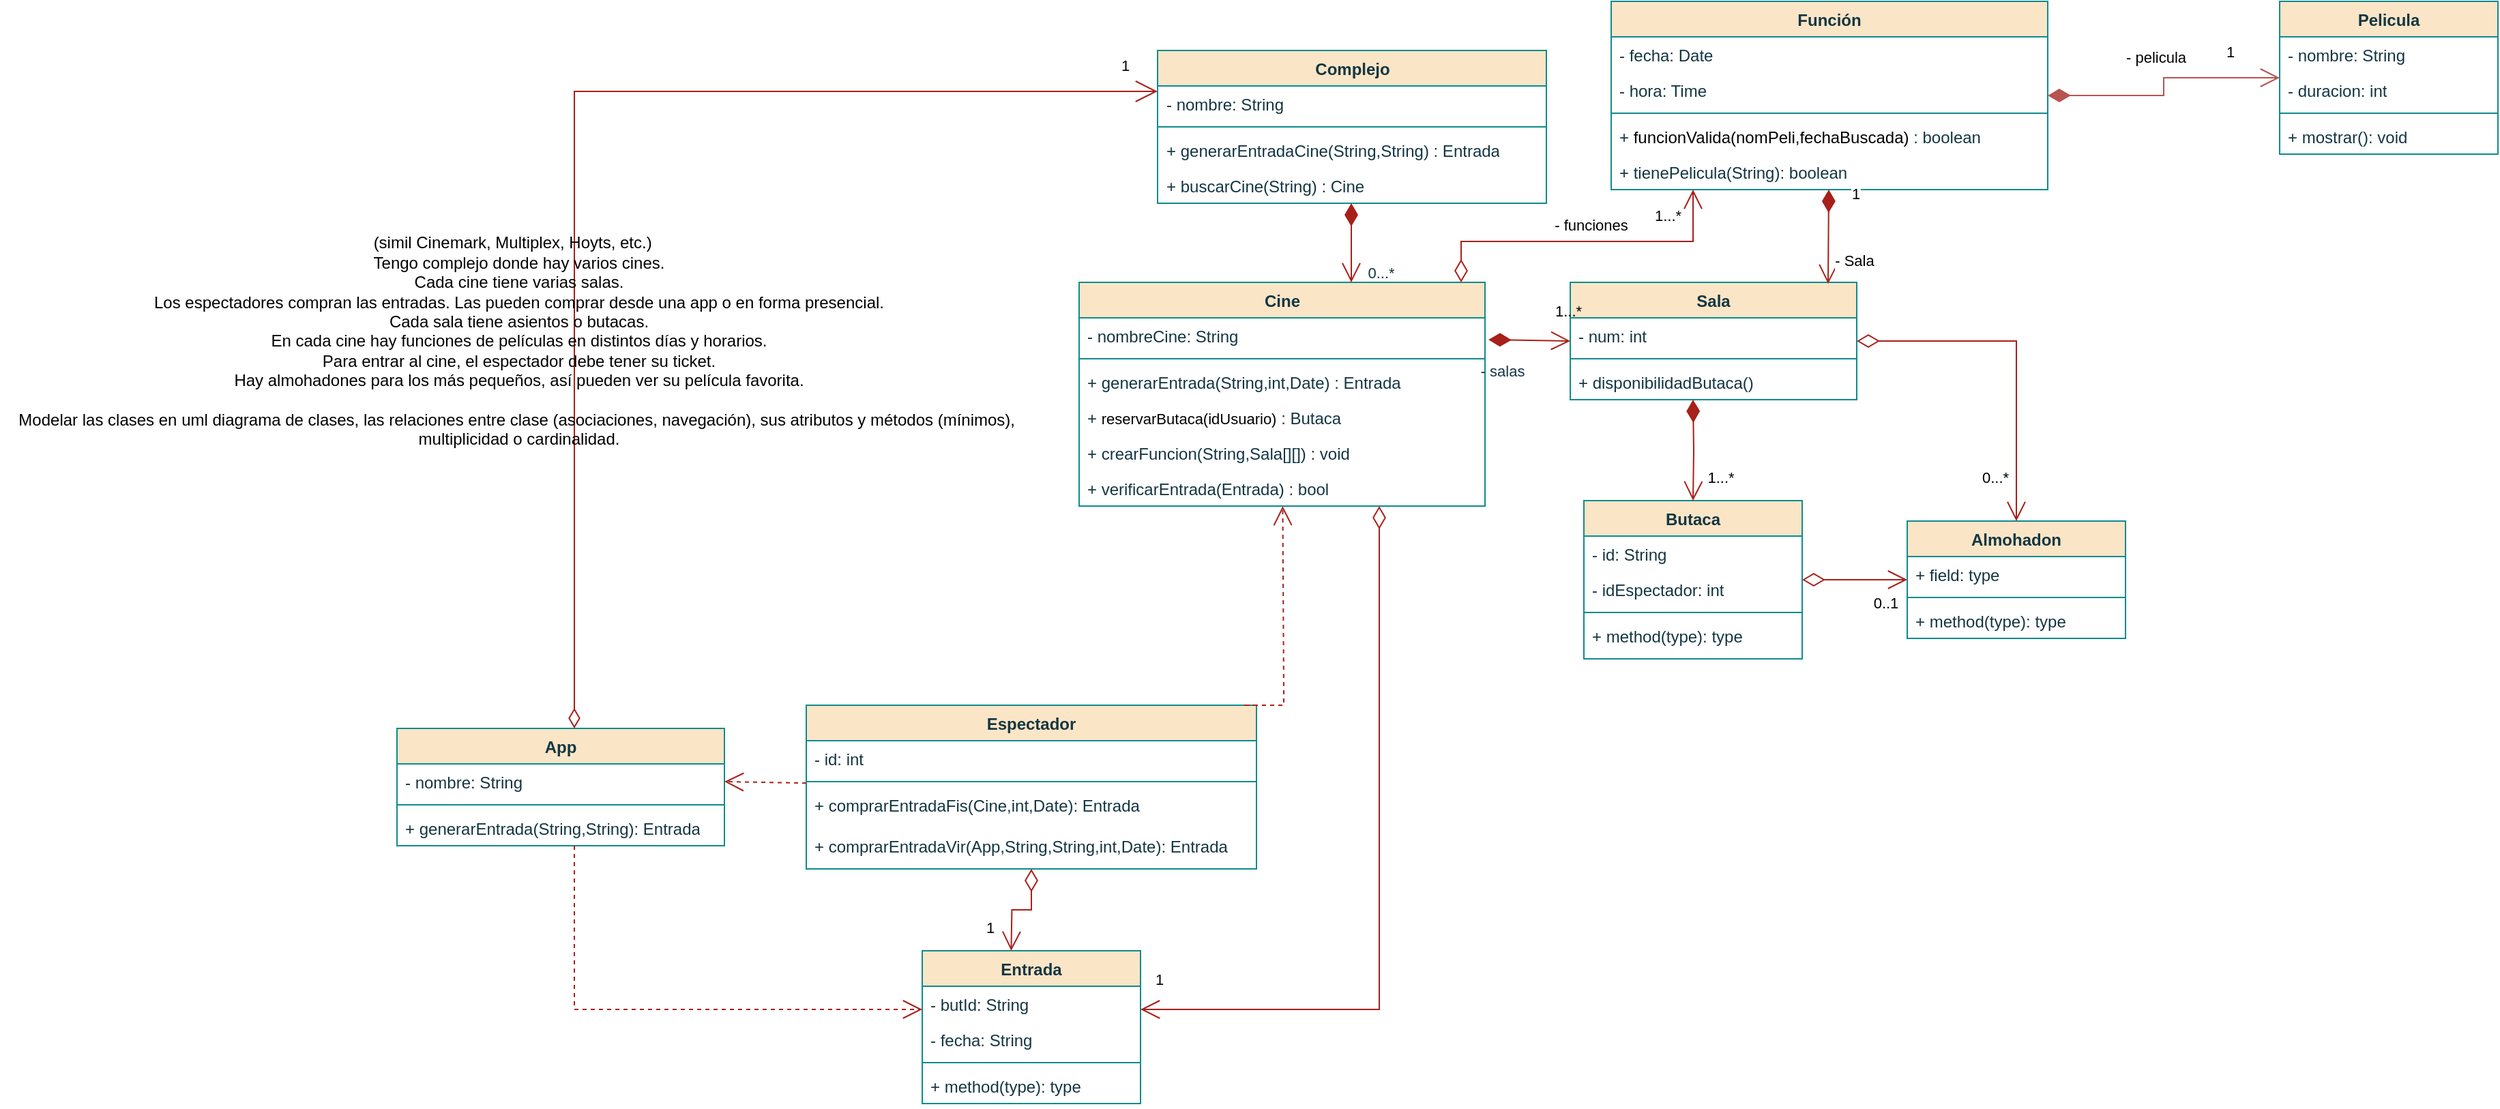 <mxfile version="24.2.3" type="google" pages="2">
  <diagram id="C5RBs43oDa-KdzZeNtuy" name="Page-1">
    <mxGraphModel grid="1" page="1" gridSize="10" guides="1" tooltips="1" connect="1" arrows="1" fold="1" pageScale="1" pageWidth="827" pageHeight="1169" math="0" shadow="0">
      <root>
        <mxCell id="WIyWlLk6GJQsqaUBKTNV-0" />
        <mxCell id="WIyWlLk6GJQsqaUBKTNV-1" parent="WIyWlLk6GJQsqaUBKTNV-0" />
        <mxCell id="997WrO4grzcI-CCzGd0I-0" value="Cine&lt;div&gt;&lt;br&gt;&lt;/div&gt;" style="swimlane;fontStyle=1;align=center;verticalAlign=top;childLayout=stackLayout;horizontal=1;startSize=26;horizontalStack=0;resizeParent=1;resizeParentMax=0;resizeLast=0;collapsible=1;marginBottom=0;whiteSpace=wrap;html=1;labelBackgroundColor=none;fillColor=#FAE5C7;strokeColor=#0F8B8D;fontColor=#143642;" vertex="1" parent="WIyWlLk6GJQsqaUBKTNV-1">
          <mxGeometry x="220" y="260" width="297.5" height="164" as="geometry" />
        </mxCell>
        <mxCell id="997WrO4grzcI-CCzGd0I-1" value="- nombreCine: String" style="text;strokeColor=none;fillColor=none;align=left;verticalAlign=top;spacingLeft=4;spacingRight=4;overflow=hidden;rotatable=0;points=[[0,0.5],[1,0.5]];portConstraint=eastwest;whiteSpace=wrap;html=1;labelBackgroundColor=none;fontColor=#143642;" vertex="1" parent="997WrO4grzcI-CCzGd0I-0">
          <mxGeometry y="26" width="297.5" height="26" as="geometry" />
        </mxCell>
        <mxCell id="997WrO4grzcI-CCzGd0I-2" value="" style="line;strokeWidth=1;fillColor=none;align=left;verticalAlign=middle;spacingTop=-1;spacingLeft=3;spacingRight=3;rotatable=0;labelPosition=right;points=[];portConstraint=eastwest;strokeColor=#0F8B8D;labelBackgroundColor=none;fontColor=#143642;" vertex="1" parent="997WrO4grzcI-CCzGd0I-0">
          <mxGeometry y="52" width="297.5" height="8" as="geometry" />
        </mxCell>
        <mxCell id="997WrO4grzcI-CCzGd0I-3" value="+ generarEntrada(String,int,Date) : Entrada" style="text;strokeColor=none;fillColor=none;align=left;verticalAlign=top;spacingLeft=4;spacingRight=4;overflow=hidden;rotatable=0;points=[[0,0.5],[1,0.5]];portConstraint=eastwest;whiteSpace=wrap;html=1;labelBackgroundColor=none;fontColor=#143642;" vertex="1" parent="997WrO4grzcI-CCzGd0I-0">
          <mxGeometry y="60" width="297.5" height="26" as="geometry" />
        </mxCell>
        <mxCell id="yqCngZz1ZRdMTzkboB4g-57" value="+&amp;nbsp;&lt;span style=&quot;color: rgb(0, 0, 0); font-size: 11px; text-align: center; text-wrap: nowrap; background-color: rgb(255, 255, 255);&quot;&gt;reservarButaca(idUsuario)&lt;/span&gt;&amp;nbsp;: Butaca" style="text;strokeColor=none;fillColor=none;align=left;verticalAlign=top;spacingLeft=4;spacingRight=4;overflow=hidden;rotatable=0;points=[[0,0.5],[1,0.5]];portConstraint=eastwest;whiteSpace=wrap;html=1;labelBackgroundColor=none;fontColor=#143642;" vertex="1" parent="997WrO4grzcI-CCzGd0I-0">
          <mxGeometry y="86" width="297.5" height="26" as="geometry" />
        </mxCell>
        <mxCell id="4W6rKK_VipjzRLHhjE4o-21" value="+ crearFuncion(String,Sala[][]) : void" style="text;strokeColor=none;fillColor=none;align=left;verticalAlign=top;spacingLeft=4;spacingRight=4;overflow=hidden;rotatable=0;points=[[0,0.5],[1,0.5]];portConstraint=eastwest;whiteSpace=wrap;html=1;labelBackgroundColor=none;fontColor=#143642;" vertex="1" parent="997WrO4grzcI-CCzGd0I-0">
          <mxGeometry y="112" width="297.5" height="26" as="geometry" />
        </mxCell>
        <mxCell id="yqCngZz1ZRdMTzkboB4g-13" value="+ verificarEntrada(Entrada) : bool" style="text;strokeColor=none;fillColor=none;align=left;verticalAlign=top;spacingLeft=4;spacingRight=4;overflow=hidden;rotatable=0;points=[[0,0.5],[1,0.5]];portConstraint=eastwest;whiteSpace=wrap;html=1;labelBackgroundColor=none;fontColor=#143642;" vertex="1" parent="997WrO4grzcI-CCzGd0I-0">
          <mxGeometry y="138" width="297.5" height="26" as="geometry" />
        </mxCell>
        <mxCell id="997WrO4grzcI-CCzGd0I-4" value="&lt;div&gt;Sala&lt;/div&gt;&lt;div&gt;&lt;br&gt;&lt;/div&gt;" style="swimlane;fontStyle=1;align=center;verticalAlign=top;childLayout=stackLayout;horizontal=1;startSize=26;horizontalStack=0;resizeParent=1;resizeParentMax=0;resizeLast=0;collapsible=1;marginBottom=0;whiteSpace=wrap;html=1;labelBackgroundColor=none;fillColor=#FAE5C7;strokeColor=#0F8B8D;fontColor=#143642;" vertex="1" parent="WIyWlLk6GJQsqaUBKTNV-1">
          <mxGeometry x="580" y="260" width="210" height="86" as="geometry" />
        </mxCell>
        <mxCell id="997WrO4grzcI-CCzGd0I-5" value="- num: int" style="text;strokeColor=none;fillColor=none;align=left;verticalAlign=top;spacingLeft=4;spacingRight=4;overflow=hidden;rotatable=0;points=[[0,0.5],[1,0.5]];portConstraint=eastwest;whiteSpace=wrap;html=1;labelBackgroundColor=none;fontColor=#143642;" vertex="1" parent="997WrO4grzcI-CCzGd0I-4">
          <mxGeometry y="26" width="210" height="26" as="geometry" />
        </mxCell>
        <mxCell id="997WrO4grzcI-CCzGd0I-6" value="" style="line;strokeWidth=1;fillColor=none;align=left;verticalAlign=middle;spacingTop=-1;spacingLeft=3;spacingRight=3;rotatable=0;labelPosition=right;points=[];portConstraint=eastwest;strokeColor=#0F8B8D;labelBackgroundColor=none;fontColor=#143642;" vertex="1" parent="997WrO4grzcI-CCzGd0I-4">
          <mxGeometry y="52" width="210" height="8" as="geometry" />
        </mxCell>
        <mxCell id="997WrO4grzcI-CCzGd0I-7" value="+ disponibilidadButaca()" style="text;strokeColor=none;fillColor=none;align=left;verticalAlign=top;spacingLeft=4;spacingRight=4;overflow=hidden;rotatable=0;points=[[0,0.5],[1,0.5]];portConstraint=eastwest;whiteSpace=wrap;html=1;labelBackgroundColor=none;fontColor=#143642;" vertex="1" parent="997WrO4grzcI-CCzGd0I-4">
          <mxGeometry y="60" width="210" height="26" as="geometry" />
        </mxCell>
        <mxCell id="997WrO4grzcI-CCzGd0I-8" value="&lt;div&gt;Función&lt;/div&gt;" style="swimlane;fontStyle=1;align=center;verticalAlign=top;childLayout=stackLayout;horizontal=1;startSize=26;horizontalStack=0;resizeParent=1;resizeParentMax=0;resizeLast=0;collapsible=1;marginBottom=0;whiteSpace=wrap;html=1;labelBackgroundColor=none;fillColor=#FAE5C7;strokeColor=#0F8B8D;fontColor=#143642;" vertex="1" parent="WIyWlLk6GJQsqaUBKTNV-1">
          <mxGeometry x="610" y="54" width="320" height="138" as="geometry" />
        </mxCell>
        <mxCell id="czUeKyajTrar-mp5qw6X-24" value="- fecha: Date" style="text;strokeColor=none;fillColor=none;align=left;verticalAlign=top;spacingLeft=4;spacingRight=4;overflow=hidden;rotatable=0;points=[[0,0.5],[1,0.5]];portConstraint=eastwest;whiteSpace=wrap;html=1;labelBackgroundColor=none;fontColor=#143642;" vertex="1" parent="997WrO4grzcI-CCzGd0I-8">
          <mxGeometry y="26" width="320" height="26" as="geometry" />
        </mxCell>
        <mxCell id="k0TKElHzimhfg8VDuHPB-0" value="- hora: Time" style="text;strokeColor=none;fillColor=none;align=left;verticalAlign=top;spacingLeft=4;spacingRight=4;overflow=hidden;rotatable=0;points=[[0,0.5],[1,0.5]];portConstraint=eastwest;whiteSpace=wrap;html=1;labelBackgroundColor=none;fontColor=#143642;" vertex="1" parent="997WrO4grzcI-CCzGd0I-8">
          <mxGeometry y="52" width="320" height="26" as="geometry" />
        </mxCell>
        <mxCell id="czUeKyajTrar-mp5qw6X-2" value="" style="line;strokeWidth=1;fillColor=none;align=left;verticalAlign=middle;spacingTop=-1;spacingLeft=3;spacingRight=3;rotatable=0;labelPosition=right;points=[];portConstraint=eastwest;strokeColor=#0F8B8D;labelBackgroundColor=none;fontColor=#143642;" vertex="1" parent="997WrO4grzcI-CCzGd0I-8">
          <mxGeometry y="78" width="320" height="8" as="geometry" />
        </mxCell>
        <mxCell id="yqCngZz1ZRdMTzkboB4g-56" value="+&amp;nbsp;&lt;span style=&quot;color: rgb(0, 0, 0); text-align: center; text-wrap: nowrap;&quot;&gt;funcionValida(nomPeli,fechaBuscada)&lt;/span&gt;&amp;nbsp;: boolean" style="text;strokeColor=none;fillColor=none;align=left;verticalAlign=top;spacingLeft=4;spacingRight=4;overflow=hidden;rotatable=0;points=[[0,0.5],[1,0.5]];portConstraint=eastwest;whiteSpace=wrap;html=1;labelBackgroundColor=none;fontColor=#143642;" vertex="1" parent="997WrO4grzcI-CCzGd0I-8">
          <mxGeometry y="86" width="320" height="26" as="geometry" />
        </mxCell>
        <mxCell id="czUeKyajTrar-mp5qw6X-1" value="+ tienePelicula(String): boolean" style="text;strokeColor=none;fillColor=none;align=left;verticalAlign=top;spacingLeft=4;spacingRight=4;overflow=hidden;rotatable=0;points=[[0,0.5],[1,0.5]];portConstraint=eastwest;whiteSpace=wrap;html=1;labelBackgroundColor=none;fontColor=#143642;" vertex="1" parent="997WrO4grzcI-CCzGd0I-8">
          <mxGeometry y="112" width="320" height="26" as="geometry" />
        </mxCell>
        <mxCell id="997WrO4grzcI-CCzGd0I-12" value="Espectador" style="swimlane;fontStyle=1;align=center;verticalAlign=top;childLayout=stackLayout;horizontal=1;startSize=26;horizontalStack=0;resizeParent=1;resizeParentMax=0;resizeLast=0;collapsible=1;marginBottom=0;whiteSpace=wrap;html=1;labelBackgroundColor=none;fillColor=#FAE5C7;strokeColor=#0F8B8D;fontColor=#143642;" vertex="1" parent="WIyWlLk6GJQsqaUBKTNV-1">
          <mxGeometry x="20" y="570" width="330" height="120" as="geometry" />
        </mxCell>
        <mxCell id="997WrO4grzcI-CCzGd0I-13" value="- id: int" style="text;strokeColor=none;fillColor=none;align=left;verticalAlign=top;spacingLeft=4;spacingRight=4;overflow=hidden;rotatable=0;points=[[0,0.5],[1,0.5]];portConstraint=eastwest;whiteSpace=wrap;html=1;labelBackgroundColor=none;fontColor=#143642;" vertex="1" parent="997WrO4grzcI-CCzGd0I-12">
          <mxGeometry y="26" width="330" height="26" as="geometry" />
        </mxCell>
        <mxCell id="997WrO4grzcI-CCzGd0I-14" value="" style="line;strokeWidth=1;fillColor=none;align=left;verticalAlign=middle;spacingTop=-1;spacingLeft=3;spacingRight=3;rotatable=0;labelPosition=right;points=[];portConstraint=eastwest;strokeColor=#0F8B8D;labelBackgroundColor=none;fontColor=#143642;" vertex="1" parent="997WrO4grzcI-CCzGd0I-12">
          <mxGeometry y="52" width="330" height="8" as="geometry" />
        </mxCell>
        <mxCell id="997WrO4grzcI-CCzGd0I-15" value="+ comprarEntradaFis(Cine,int,Date): Entrada&amp;nbsp;" style="text;strokeColor=none;fillColor=none;align=left;verticalAlign=top;spacingLeft=4;spacingRight=4;overflow=hidden;rotatable=0;points=[[0,0.5],[1,0.5]];portConstraint=eastwest;whiteSpace=wrap;html=1;labelBackgroundColor=none;fontColor=#143642;" vertex="1" parent="997WrO4grzcI-CCzGd0I-12">
          <mxGeometry y="60" width="330" height="30" as="geometry" />
        </mxCell>
        <mxCell id="4W6rKK_VipjzRLHhjE4o-5" value="+ comprarEntradaVir(App,String,String,int,Date): Entrada&amp;nbsp;" style="text;strokeColor=none;fillColor=none;align=left;verticalAlign=top;spacingLeft=4;spacingRight=4;overflow=hidden;rotatable=0;points=[[0,0.5],[1,0.5]];portConstraint=eastwest;whiteSpace=wrap;html=1;labelBackgroundColor=none;fontColor=#143642;" vertex="1" parent="997WrO4grzcI-CCzGd0I-12">
          <mxGeometry y="90" width="330" height="30" as="geometry" />
        </mxCell>
        <mxCell id="997WrO4grzcI-CCzGd0I-20" value="&lt;div&gt;Butaca&lt;/div&gt;" style="swimlane;fontStyle=1;align=center;verticalAlign=top;childLayout=stackLayout;horizontal=1;startSize=26;horizontalStack=0;resizeParent=1;resizeParentMax=0;resizeLast=0;collapsible=1;marginBottom=0;whiteSpace=wrap;html=1;labelBackgroundColor=none;fillColor=#FAE5C7;strokeColor=#0F8B8D;fontColor=#143642;" vertex="1" parent="WIyWlLk6GJQsqaUBKTNV-1">
          <mxGeometry x="590" y="420" width="160" height="116" as="geometry" />
        </mxCell>
        <mxCell id="yqCngZz1ZRdMTzkboB4g-11" value="- id: String" style="text;strokeColor=none;fillColor=none;align=left;verticalAlign=top;spacingLeft=4;spacingRight=4;overflow=hidden;rotatable=0;points=[[0,0.5],[1,0.5]];portConstraint=eastwest;whiteSpace=wrap;html=1;labelBackgroundColor=none;fontColor=#143642;" vertex="1" parent="997WrO4grzcI-CCzGd0I-20">
          <mxGeometry y="26" width="160" height="26" as="geometry" />
        </mxCell>
        <mxCell id="yqCngZz1ZRdMTzkboB4g-12" value="- idEspectador: int" style="text;strokeColor=none;fillColor=none;align=left;verticalAlign=top;spacingLeft=4;spacingRight=4;overflow=hidden;rotatable=0;points=[[0,0.5],[1,0.5]];portConstraint=eastwest;whiteSpace=wrap;html=1;labelBackgroundColor=none;fontColor=#143642;" vertex="1" parent="997WrO4grzcI-CCzGd0I-20">
          <mxGeometry y="52" width="160" height="26" as="geometry" />
        </mxCell>
        <mxCell id="997WrO4grzcI-CCzGd0I-22" value="" style="line;strokeWidth=1;fillColor=none;align=left;verticalAlign=middle;spacingTop=-1;spacingLeft=3;spacingRight=3;rotatable=0;labelPosition=right;points=[];portConstraint=eastwest;strokeColor=#0F8B8D;labelBackgroundColor=none;fontColor=#143642;" vertex="1" parent="997WrO4grzcI-CCzGd0I-20">
          <mxGeometry y="78" width="160" height="8" as="geometry" />
        </mxCell>
        <mxCell id="997WrO4grzcI-CCzGd0I-23" value="+ method(type): type" style="text;strokeColor=none;fillColor=none;align=left;verticalAlign=top;spacingLeft=4;spacingRight=4;overflow=hidden;rotatable=0;points=[[0,0.5],[1,0.5]];portConstraint=eastwest;whiteSpace=wrap;html=1;labelBackgroundColor=none;fontColor=#143642;" vertex="1" parent="997WrO4grzcI-CCzGd0I-20">
          <mxGeometry y="86" width="160" height="30" as="geometry" />
        </mxCell>
        <mxCell id="997WrO4grzcI-CCzGd0I-24" value="1...*" style="endArrow=open;html=1;endSize=12;startArrow=diamondThin;startSize=14;startFill=1;edgeStyle=orthogonalEdgeStyle;align=left;verticalAlign=bottom;rounded=0;labelBackgroundColor=none;strokeColor=#A8201A;fontColor=default;" edge="1" parent="WIyWlLk6GJQsqaUBKTNV-1" target="997WrO4grzcI-CCzGd0I-4">
          <mxGeometry x="0.572" y="13" relative="1" as="geometry">
            <mxPoint x="520" y="302" as="sourcePoint" />
            <mxPoint x="590" y="303" as="targetPoint" />
            <mxPoint as="offset" />
          </mxGeometry>
        </mxCell>
        <mxCell id="4W6rKK_VipjzRLHhjE4o-20" value="- salas" style="edgeLabel;html=1;align=center;verticalAlign=middle;resizable=0;points=[];labelBackgroundColor=none;fontColor=#143642;" connectable="0" vertex="1" parent="997WrO4grzcI-CCzGd0I-24">
          <mxGeometry x="0.171" y="-1" relative="1" as="geometry">
            <mxPoint x="-25" y="21" as="offset" />
          </mxGeometry>
        </mxCell>
        <mxCell id="997WrO4grzcI-CCzGd0I-25" value="" style="endArrow=open;html=1;endSize=12;startArrow=diamondThin;startSize=14;startFill=1;edgeStyle=orthogonalEdgeStyle;align=left;verticalAlign=bottom;rounded=0;labelBackgroundColor=none;strokeColor=#A8201A;fontColor=default;" edge="1" parent="WIyWlLk6GJQsqaUBKTNV-1" target="997WrO4grzcI-CCzGd0I-20">
          <mxGeometry x="-0.429" y="-40" relative="1" as="geometry">
            <mxPoint x="670" y="346" as="sourcePoint" />
            <mxPoint x="670" y="430" as="targetPoint" />
            <mxPoint as="offset" />
          </mxGeometry>
        </mxCell>
        <mxCell id="czUeKyajTrar-mp5qw6X-14" value="1...*" style="edgeLabel;html=1;align=center;verticalAlign=middle;resizable=0;points=[];" connectable="0" vertex="1" parent="997WrO4grzcI-CCzGd0I-25">
          <mxGeometry x="0.377" y="2" relative="1" as="geometry">
            <mxPoint x="18" y="6" as="offset" />
          </mxGeometry>
        </mxCell>
        <mxCell id="997WrO4grzcI-CCzGd0I-27" value="&lt;div&gt;Complejo&lt;/div&gt;" style="swimlane;fontStyle=1;align=center;verticalAlign=top;childLayout=stackLayout;horizontal=1;startSize=26;horizontalStack=0;resizeParent=1;resizeParentMax=0;resizeLast=0;collapsible=1;marginBottom=0;whiteSpace=wrap;html=1;labelBackgroundColor=none;fillColor=#FAE5C7;strokeColor=#0F8B8D;fontColor=#143642;" vertex="1" parent="WIyWlLk6GJQsqaUBKTNV-1">
          <mxGeometry x="277.5" y="90" width="285" height="112" as="geometry" />
        </mxCell>
        <mxCell id="997WrO4grzcI-CCzGd0I-28" value="- nombre: String" style="text;strokeColor=none;fillColor=none;align=left;verticalAlign=top;spacingLeft=4;spacingRight=4;overflow=hidden;rotatable=0;points=[[0,0.5],[1,0.5]];portConstraint=eastwest;whiteSpace=wrap;html=1;labelBackgroundColor=none;fontColor=#143642;" vertex="1" parent="997WrO4grzcI-CCzGd0I-27">
          <mxGeometry y="26" width="285" height="26" as="geometry" />
        </mxCell>
        <mxCell id="997WrO4grzcI-CCzGd0I-29" value="" style="line;strokeWidth=1;fillColor=none;align=left;verticalAlign=middle;spacingTop=-1;spacingLeft=3;spacingRight=3;rotatable=0;labelPosition=right;points=[];portConstraint=eastwest;strokeColor=#0F8B8D;labelBackgroundColor=none;fontColor=#143642;" vertex="1" parent="997WrO4grzcI-CCzGd0I-27">
          <mxGeometry y="52" width="285" height="8" as="geometry" />
        </mxCell>
        <mxCell id="4W6rKK_VipjzRLHhjE4o-8" value="+ generarEntradaCine(String,String) : Entrada" style="text;strokeColor=none;fillColor=none;align=left;verticalAlign=top;spacingLeft=4;spacingRight=4;overflow=hidden;rotatable=0;points=[[0,0.5],[1,0.5]];portConstraint=eastwest;whiteSpace=wrap;html=1;labelBackgroundColor=none;fontColor=#143642;" vertex="1" parent="997WrO4grzcI-CCzGd0I-27">
          <mxGeometry y="60" width="285" height="26" as="geometry" />
        </mxCell>
        <mxCell id="4W6rKK_VipjzRLHhjE4o-9" value="+ buscarCine(String) : Cine" style="text;strokeColor=none;fillColor=none;align=left;verticalAlign=top;spacingLeft=4;spacingRight=4;overflow=hidden;rotatable=0;points=[[0,0.5],[1,0.5]];portConstraint=eastwest;whiteSpace=wrap;html=1;labelBackgroundColor=none;fontColor=#143642;" vertex="1" parent="997WrO4grzcI-CCzGd0I-27">
          <mxGeometry y="86" width="285" height="26" as="geometry" />
        </mxCell>
        <mxCell id="997WrO4grzcI-CCzGd0I-34" value="1...*" style="endArrow=open;html=1;endSize=12;startArrow=diamondThin;startSize=14;startFill=0;edgeStyle=orthogonalEdgeStyle;align=left;verticalAlign=bottom;rounded=0;labelBackgroundColor=none;strokeColor=#A8201A;fontColor=default;" edge="1" parent="WIyWlLk6GJQsqaUBKTNV-1" target="997WrO4grzcI-CCzGd0I-8">
          <mxGeometry x="0.765" y="30" relative="1" as="geometry">
            <mxPoint x="500" y="260" as="sourcePoint" />
            <mxPoint x="80" y="3" as="targetPoint" />
            <mxPoint as="offset" />
            <Array as="points">
              <mxPoint x="500" y="230" />
              <mxPoint x="670" y="230" />
            </Array>
          </mxGeometry>
        </mxCell>
        <mxCell id="yqCngZz1ZRdMTzkboB4g-7" value="- funciones" style="edgeLabel;html=1;align=center;verticalAlign=middle;resizable=0;points=[];" connectable="0" vertex="1" parent="997WrO4grzcI-CCzGd0I-34">
          <mxGeometry x="0.151" y="2" relative="1" as="geometry">
            <mxPoint x="-12" y="-10" as="offset" />
          </mxGeometry>
        </mxCell>
        <mxCell id="997WrO4grzcI-CCzGd0I-35" value="&lt;div&gt;App&lt;/div&gt;" style="swimlane;fontStyle=1;align=center;verticalAlign=top;childLayout=stackLayout;horizontal=1;startSize=26;horizontalStack=0;resizeParent=1;resizeParentMax=0;resizeLast=0;collapsible=1;marginBottom=0;whiteSpace=wrap;html=1;labelBackgroundColor=none;fillColor=#FAE5C7;strokeColor=#0F8B8D;fontColor=#143642;" vertex="1" parent="WIyWlLk6GJQsqaUBKTNV-1">
          <mxGeometry x="-280" y="587" width="240" height="86" as="geometry" />
        </mxCell>
        <mxCell id="997WrO4grzcI-CCzGd0I-36" value="- nombre: String" style="text;strokeColor=none;fillColor=none;align=left;verticalAlign=top;spacingLeft=4;spacingRight=4;overflow=hidden;rotatable=0;points=[[0,0.5],[1,0.5]];portConstraint=eastwest;whiteSpace=wrap;html=1;labelBackgroundColor=none;fontColor=#143642;" vertex="1" parent="997WrO4grzcI-CCzGd0I-35">
          <mxGeometry y="26" width="240" height="26" as="geometry" />
        </mxCell>
        <mxCell id="997WrO4grzcI-CCzGd0I-37" value="" style="line;strokeWidth=1;fillColor=none;align=left;verticalAlign=middle;spacingTop=-1;spacingLeft=3;spacingRight=3;rotatable=0;labelPosition=right;points=[];portConstraint=eastwest;strokeColor=#0F8B8D;labelBackgroundColor=none;fontColor=#143642;" vertex="1" parent="997WrO4grzcI-CCzGd0I-35">
          <mxGeometry y="52" width="240" height="8" as="geometry" />
        </mxCell>
        <mxCell id="997WrO4grzcI-CCzGd0I-38" value="+ generarEntrada(String,String): Entrada" style="text;strokeColor=none;fillColor=none;align=left;verticalAlign=top;spacingLeft=4;spacingRight=4;overflow=hidden;rotatable=0;points=[[0,0.5],[1,0.5]];portConstraint=eastwest;whiteSpace=wrap;html=1;labelBackgroundColor=none;fontColor=#143642;" vertex="1" parent="997WrO4grzcI-CCzGd0I-35">
          <mxGeometry y="60" width="240" height="26" as="geometry" />
        </mxCell>
        <mxCell id="997WrO4grzcI-CCzGd0I-42" value="&lt;div&gt;Entrada&lt;/div&gt;" style="swimlane;fontStyle=1;align=center;verticalAlign=top;childLayout=stackLayout;horizontal=1;startSize=26;horizontalStack=0;resizeParent=1;resizeParentMax=0;resizeLast=0;collapsible=1;marginBottom=0;whiteSpace=wrap;html=1;labelBackgroundColor=none;fillColor=#FAE5C7;strokeColor=#0F8B8D;fontColor=#143642;" vertex="1" parent="WIyWlLk6GJQsqaUBKTNV-1">
          <mxGeometry x="105" y="750" width="160" height="112" as="geometry" />
        </mxCell>
        <mxCell id="997WrO4grzcI-CCzGd0I-43" value="- butId: String" style="text;strokeColor=none;fillColor=none;align=left;verticalAlign=top;spacingLeft=4;spacingRight=4;overflow=hidden;rotatable=0;points=[[0,0.5],[1,0.5]];portConstraint=eastwest;whiteSpace=wrap;html=1;labelBackgroundColor=none;fontColor=#143642;" vertex="1" parent="997WrO4grzcI-CCzGd0I-42">
          <mxGeometry y="26" width="160" height="26" as="geometry" />
        </mxCell>
        <mxCell id="yqCngZz1ZRdMTzkboB4g-51" value="- fecha: String" style="text;strokeColor=none;fillColor=none;align=left;verticalAlign=top;spacingLeft=4;spacingRight=4;overflow=hidden;rotatable=0;points=[[0,0.5],[1,0.5]];portConstraint=eastwest;whiteSpace=wrap;html=1;labelBackgroundColor=none;fontColor=#143642;" vertex="1" parent="997WrO4grzcI-CCzGd0I-42">
          <mxGeometry y="52" width="160" height="26" as="geometry" />
        </mxCell>
        <mxCell id="997WrO4grzcI-CCzGd0I-44" value="" style="line;strokeWidth=1;fillColor=none;align=left;verticalAlign=middle;spacingTop=-1;spacingLeft=3;spacingRight=3;rotatable=0;labelPosition=right;points=[];portConstraint=eastwest;strokeColor=#0F8B8D;labelBackgroundColor=none;fontColor=#143642;" vertex="1" parent="997WrO4grzcI-CCzGd0I-42">
          <mxGeometry y="78" width="160" height="8" as="geometry" />
        </mxCell>
        <mxCell id="997WrO4grzcI-CCzGd0I-45" value="+ method(type): type" style="text;strokeColor=none;fillColor=none;align=left;verticalAlign=top;spacingLeft=4;spacingRight=4;overflow=hidden;rotatable=0;points=[[0,0.5],[1,0.5]];portConstraint=eastwest;whiteSpace=wrap;html=1;labelBackgroundColor=none;fontColor=#143642;" vertex="1" parent="997WrO4grzcI-CCzGd0I-42">
          <mxGeometry y="86" width="160" height="26" as="geometry" />
        </mxCell>
        <mxCell id="997WrO4grzcI-CCzGd0I-48" value="" style="endArrow=open;endSize=12;dashed=1;html=1;rounded=0;entryX=1;entryY=0.5;entryDx=0;entryDy=0;labelBackgroundColor=none;strokeColor=#A8201A;fontColor=default;" edge="1" parent="WIyWlLk6GJQsqaUBKTNV-1" source="997WrO4grzcI-CCzGd0I-12" target="997WrO4grzcI-CCzGd0I-36">
          <mxGeometry width="160" relative="1" as="geometry">
            <mxPoint x="240" y="610" as="sourcePoint" />
            <mxPoint x="391.04" y="750" as="targetPoint" />
            <Array as="points" />
          </mxGeometry>
        </mxCell>
        <mxCell id="997WrO4grzcI-CCzGd0I-64" value="&lt;div&gt;Almohadon&lt;/div&gt;" style="swimlane;fontStyle=1;align=center;verticalAlign=top;childLayout=stackLayout;horizontal=1;startSize=26;horizontalStack=0;resizeParent=1;resizeParentMax=0;resizeLast=0;collapsible=1;marginBottom=0;whiteSpace=wrap;html=1;labelBackgroundColor=none;fillColor=#FAE5C7;strokeColor=#0F8B8D;fontColor=#143642;" vertex="1" parent="WIyWlLk6GJQsqaUBKTNV-1">
          <mxGeometry x="827" y="435" width="160" height="86" as="geometry" />
        </mxCell>
        <mxCell id="997WrO4grzcI-CCzGd0I-65" value="+ field: type" style="text;strokeColor=none;fillColor=none;align=left;verticalAlign=top;spacingLeft=4;spacingRight=4;overflow=hidden;rotatable=0;points=[[0,0.5],[1,0.5]];portConstraint=eastwest;whiteSpace=wrap;html=1;labelBackgroundColor=none;fontColor=#143642;" vertex="1" parent="997WrO4grzcI-CCzGd0I-64">
          <mxGeometry y="26" width="160" height="26" as="geometry" />
        </mxCell>
        <mxCell id="997WrO4grzcI-CCzGd0I-66" value="" style="line;strokeWidth=1;fillColor=none;align=left;verticalAlign=middle;spacingTop=-1;spacingLeft=3;spacingRight=3;rotatable=0;labelPosition=right;points=[];portConstraint=eastwest;strokeColor=#0F8B8D;labelBackgroundColor=none;fontColor=#143642;" vertex="1" parent="997WrO4grzcI-CCzGd0I-64">
          <mxGeometry y="52" width="160" height="8" as="geometry" />
        </mxCell>
        <mxCell id="997WrO4grzcI-CCzGd0I-67" value="+ method(type): type" style="text;strokeColor=none;fillColor=none;align=left;verticalAlign=top;spacingLeft=4;spacingRight=4;overflow=hidden;rotatable=0;points=[[0,0.5],[1,0.5]];portConstraint=eastwest;whiteSpace=wrap;html=1;labelBackgroundColor=none;fontColor=#143642;" vertex="1" parent="997WrO4grzcI-CCzGd0I-64">
          <mxGeometry y="60" width="160" height="26" as="geometry" />
        </mxCell>
        <mxCell id="997WrO4grzcI-CCzGd0I-68" value="0...*" style="endArrow=open;html=1;endSize=12;startArrow=diamondThin;startSize=14;startFill=0;edgeStyle=orthogonalEdgeStyle;align=left;verticalAlign=bottom;rounded=0;labelBackgroundColor=none;strokeColor=#A8201A;fontColor=default;" edge="1" parent="WIyWlLk6GJQsqaUBKTNV-1" source="997WrO4grzcI-CCzGd0I-4" target="997WrO4grzcI-CCzGd0I-64">
          <mxGeometry x="0.814" y="-27" relative="1" as="geometry">
            <mxPoint x="1040" y="372" as="sourcePoint" />
            <mxPoint x="920" y="402" as="targetPoint" />
            <Array as="points">
              <mxPoint x="907" y="303" />
            </Array>
            <mxPoint as="offset" />
          </mxGeometry>
        </mxCell>
        <mxCell id="997WrO4grzcI-CCzGd0I-73" value="1" style="endArrow=open;html=1;endSize=12;startArrow=diamondThin;startSize=14;startFill=0;edgeStyle=orthogonalEdgeStyle;align=left;verticalAlign=bottom;rounded=0;labelBackgroundColor=none;strokeColor=#A8201A;fontColor=default;" edge="1" parent="WIyWlLk6GJQsqaUBKTNV-1" source="997WrO4grzcI-CCzGd0I-0" target="997WrO4grzcI-CCzGd0I-42">
          <mxGeometry x="0.967" y="-13" relative="1" as="geometry">
            <mxPoint x="440" y="380" as="sourcePoint" />
            <mxPoint x="250" y="929" as="targetPoint" />
            <Array as="points">
              <mxPoint x="440" y="793" />
            </Array>
            <mxPoint as="offset" />
          </mxGeometry>
        </mxCell>
        <mxCell id="997WrO4grzcI-CCzGd0I-31" value="" style="endArrow=open;html=1;endSize=12;startArrow=diamondThin;startSize=14;startFill=1;edgeStyle=orthogonalEdgeStyle;align=left;verticalAlign=bottom;rounded=0;labelBackgroundColor=none;strokeColor=#A8201A;fontColor=default;" edge="1" parent="WIyWlLk6GJQsqaUBKTNV-1" source="997WrO4grzcI-CCzGd0I-27">
          <mxGeometry x="-0.379" y="-19" relative="1" as="geometry">
            <mxPoint x="419.5" y="156" as="sourcePoint" />
            <mxPoint x="419.5" y="260" as="targetPoint" />
            <mxPoint as="offset" />
          </mxGeometry>
        </mxCell>
        <mxCell id="4W6rKK_VipjzRLHhjE4o-0" value="0...*" style="edgeLabel;html=1;align=center;verticalAlign=middle;resizable=0;points=[];labelBackgroundColor=none;fontColor=#143642;" connectable="0" vertex="1" parent="997WrO4grzcI-CCzGd0I-31">
          <mxGeometry x="0.462" relative="1" as="geometry">
            <mxPoint x="21" y="8" as="offset" />
          </mxGeometry>
        </mxCell>
        <mxCell id="997WrO4grzcI-CCzGd0I-63" value="1" style="endArrow=open;html=1;endSize=12;startArrow=diamondThin;startSize=14;startFill=0;edgeStyle=orthogonalEdgeStyle;align=left;verticalAlign=bottom;rounded=0;entryX=0.381;entryY=-0.035;entryDx=0;entryDy=0;entryPerimeter=0;labelBackgroundColor=none;strokeColor=#A8201A;fontColor=default;" edge="1" parent="WIyWlLk6GJQsqaUBKTNV-1" source="997WrO4grzcI-CCzGd0I-12">
          <mxGeometry x="0.787" y="-20" relative="1" as="geometry">
            <mxPoint x="169.25" y="659.01" as="sourcePoint" />
            <mxPoint x="170.21" y="750" as="targetPoint" />
            <mxPoint as="offset" />
          </mxGeometry>
        </mxCell>
        <mxCell id="997WrO4grzcI-CCzGd0I-71" value="" style="endArrow=open;endSize=12;html=1;rounded=0;labelBackgroundColor=none;strokeColor=#A8201A;fontColor=default;startArrow=diamondThin;startFill=0;startSize=14;" edge="1" parent="WIyWlLk6GJQsqaUBKTNV-1" source="997WrO4grzcI-CCzGd0I-20" target="997WrO4grzcI-CCzGd0I-64">
          <mxGeometry width="160" relative="1" as="geometry">
            <mxPoint x="851" y="552" as="sourcePoint" />
            <mxPoint x="910" y="562" as="targetPoint" />
          </mxGeometry>
        </mxCell>
        <mxCell id="czUeKyajTrar-mp5qw6X-22" value="0..1" style="edgeLabel;html=1;align=center;verticalAlign=middle;resizable=0;points=[];" connectable="0" vertex="1" parent="997WrO4grzcI-CCzGd0I-71">
          <mxGeometry x="-0.34" y="-2" relative="1" as="geometry">
            <mxPoint x="35" y="15" as="offset" />
          </mxGeometry>
        </mxCell>
        <mxCell id="4W6rKK_VipjzRLHhjE4o-6" value="" style="endArrow=open;endSize=12;dashed=1;html=1;rounded=0;edgeStyle=orthogonalEdgeStyle;labelBackgroundColor=none;strokeColor=#A8201A;fontColor=default;" edge="1" parent="WIyWlLk6GJQsqaUBKTNV-1" source="997WrO4grzcI-CCzGd0I-35" target="997WrO4grzcI-CCzGd0I-42">
          <mxGeometry width="160" relative="1" as="geometry">
            <mxPoint x="60" y="619" as="sourcePoint" />
            <mxPoint x="-30" y="619" as="targetPoint" />
            <Array as="points">
              <mxPoint x="-150" y="793" />
            </Array>
          </mxGeometry>
        </mxCell>
        <mxCell id="4W6rKK_VipjzRLHhjE4o-7" value="1" style="endArrow=diamondThin;html=1;endSize=12;startArrow=open;startSize=14;startFill=0;edgeStyle=orthogonalEdgeStyle;align=left;verticalAlign=bottom;rounded=0;endFill=0;labelBackgroundColor=none;strokeColor=#A8201A;fontColor=default;" edge="1" parent="WIyWlLk6GJQsqaUBKTNV-1" source="997WrO4grzcI-CCzGd0I-27" target="997WrO4grzcI-CCzGd0I-35">
          <mxGeometry x="-0.935" y="-10" relative="1" as="geometry">
            <mxPoint x="240" y="190" as="sourcePoint" />
            <mxPoint x="270" y="470" as="targetPoint" />
            <Array as="points">
              <mxPoint x="-150" y="120" />
            </Array>
            <mxPoint as="offset" />
          </mxGeometry>
        </mxCell>
        <mxCell id="4W6rKK_VipjzRLHhjE4o-10" value="" style="endArrow=open;endSize=12;dashed=1;html=1;rounded=0;exitX=1;exitY=0;exitDx=0;exitDy=0;labelBackgroundColor=none;strokeColor=#A8201A;fontColor=default;" edge="1" parent="WIyWlLk6GJQsqaUBKTNV-1" source="997WrO4grzcI-CCzGd0I-12" target="997WrO4grzcI-CCzGd0I-0">
          <mxGeometry width="160" relative="1" as="geometry">
            <mxPoint x="320" y="580" as="sourcePoint" />
            <mxPoint x="407.555" y="330" as="targetPoint" />
            <Array as="points">
              <mxPoint x="340" y="570" />
              <mxPoint x="370" y="570" />
              <mxPoint x="370" y="560" />
            </Array>
          </mxGeometry>
        </mxCell>
        <mxCell id="nvraT7d2vMdPiu7LviSC-4" value="" style="endArrow=open;endSize=12;html=1;rounded=0;labelBackgroundColor=none;strokeColor=#A8201A;fontColor=default;startArrow=diamondThin;startFill=1;startSize=14;entryX=0.9;entryY=0.012;entryDx=0;entryDy=0;entryPerimeter=0;" edge="1" parent="WIyWlLk6GJQsqaUBKTNV-1" source="997WrO4grzcI-CCzGd0I-8" target="997WrO4grzcI-CCzGd0I-4">
          <mxGeometry x="0.611" y="-11" width="160" relative="1" as="geometry">
            <mxPoint x="710.32" y="186.34" as="sourcePoint" />
            <mxPoint x="750" y="220" as="targetPoint" />
            <mxPoint as="offset" />
            <Array as="points" />
          </mxGeometry>
        </mxCell>
        <mxCell id="i2DjCtINm_LK0CDdSWIb-1" value="1" style="edgeLabel;html=1;align=center;verticalAlign=middle;resizable=0;points=[];" connectable="0" vertex="1" parent="nvraT7d2vMdPiu7LviSC-4">
          <mxGeometry x="-0.056" relative="1" as="geometry">
            <mxPoint x="19" y="-30" as="offset" />
          </mxGeometry>
        </mxCell>
        <mxCell id="czUeKyajTrar-mp5qw6X-0" value="- Sala" style="edgeLabel;html=1;align=center;verticalAlign=middle;resizable=0;points=[];" connectable="0" vertex="1" parent="nvraT7d2vMdPiu7LviSC-4">
          <mxGeometry x="0.234" y="2" relative="1" as="geometry">
            <mxPoint x="17" y="9" as="offset" />
          </mxGeometry>
        </mxCell>
        <mxCell id="i2DjCtINm_LK0CDdSWIb-0" value="&lt;div&gt;(simil Cinemark, Multiplex, Hoyts, etc.)&lt;span style=&quot;white-space-collapse: preserve;&quot;&gt;&#x9;&lt;/span&gt;&lt;/div&gt;&lt;div&gt;Tengo complejo donde hay varios cines.&lt;/div&gt;&lt;div&gt;Cada cine tiene varias salas.&lt;/div&gt;&lt;div&gt;Los espectadores compran las entradas. Las pueden comprar desde una app o en forma presencial.&lt;/div&gt;&lt;div&gt;Cada sala tiene asientos o butacas.&lt;/div&gt;&lt;div&gt;En cada cine hay funciones de películas en distintos días y horarios.&lt;/div&gt;&lt;div&gt;Para entrar al cine, el espectador debe tener su ticket.&lt;/div&gt;&lt;div&gt;Hay almohadones para los más pequeños, así pueden ver su película favorita.&lt;/div&gt;&lt;div&gt;&lt;br&gt;&lt;/div&gt;&lt;div&gt;Modelar las clases en uml diagrama de clases, las relaciones entre clase (asociaciones, navegación), sus atributos y métodos (mínimos),&amp;nbsp;&lt;/div&gt;&lt;div&gt;multiplicidad o cardinalidad.&lt;/div&gt;" style="text;html=1;align=center;verticalAlign=middle;resizable=0;points=[];autosize=1;strokeColor=none;fillColor=none;" vertex="1" parent="WIyWlLk6GJQsqaUBKTNV-1">
          <mxGeometry x="-571" y="218" width="760" height="170" as="geometry" />
        </mxCell>
        <mxCell id="czUeKyajTrar-mp5qw6X-15" value="&lt;div&gt;Pelicula&lt;/div&gt;" style="swimlane;fontStyle=1;align=center;verticalAlign=top;childLayout=stackLayout;horizontal=1;startSize=26;horizontalStack=0;resizeParent=1;resizeParentMax=0;resizeLast=0;collapsible=1;marginBottom=0;whiteSpace=wrap;html=1;labelBackgroundColor=none;fillColor=#FAE5C7;strokeColor=#0F8B8D;fontColor=#143642;" vertex="1" parent="WIyWlLk6GJQsqaUBKTNV-1">
          <mxGeometry x="1100" y="54" width="160" height="112" as="geometry" />
        </mxCell>
        <mxCell id="czUeKyajTrar-mp5qw6X-16" value="- nombre: String" style="text;strokeColor=none;fillColor=none;align=left;verticalAlign=top;spacingLeft=4;spacingRight=4;overflow=hidden;rotatable=0;points=[[0,0.5],[1,0.5]];portConstraint=eastwest;whiteSpace=wrap;html=1;labelBackgroundColor=none;fontColor=#143642;" vertex="1" parent="czUeKyajTrar-mp5qw6X-15">
          <mxGeometry y="26" width="160" height="26" as="geometry" />
        </mxCell>
        <mxCell id="czUeKyajTrar-mp5qw6X-25" value="- duracion: int" style="text;strokeColor=none;fillColor=none;align=left;verticalAlign=top;spacingLeft=4;spacingRight=4;overflow=hidden;rotatable=0;points=[[0,0.5],[1,0.5]];portConstraint=eastwest;whiteSpace=wrap;html=1;labelBackgroundColor=none;fontColor=#143642;" vertex="1" parent="czUeKyajTrar-mp5qw6X-15">
          <mxGeometry y="52" width="160" height="26" as="geometry" />
        </mxCell>
        <mxCell id="czUeKyajTrar-mp5qw6X-17" value="" style="line;strokeWidth=1;fillColor=none;align=left;verticalAlign=middle;spacingTop=-1;spacingLeft=3;spacingRight=3;rotatable=0;labelPosition=right;points=[];portConstraint=eastwest;strokeColor=#0F8B8D;labelBackgroundColor=none;fontColor=#143642;" vertex="1" parent="czUeKyajTrar-mp5qw6X-15">
          <mxGeometry y="78" width="160" height="8" as="geometry" />
        </mxCell>
        <mxCell id="czUeKyajTrar-mp5qw6X-18" value="+ mostrar(): void" style="text;strokeColor=none;fillColor=none;align=left;verticalAlign=top;spacingLeft=4;spacingRight=4;overflow=hidden;rotatable=0;points=[[0,0.5],[1,0.5]];portConstraint=eastwest;whiteSpace=wrap;html=1;labelBackgroundColor=none;fontColor=#143642;" vertex="1" parent="czUeKyajTrar-mp5qw6X-15">
          <mxGeometry y="86" width="160" height="26" as="geometry" />
        </mxCell>
        <mxCell id="czUeKyajTrar-mp5qw6X-20" value="1" style="endArrow=open;html=1;endSize=12;startArrow=diamondThin;startSize=14;startFill=1;edgeStyle=orthogonalEdgeStyle;align=left;verticalAlign=bottom;rounded=0;fillColor=#f8cecc;strokeColor=#b85450;" edge="1" parent="WIyWlLk6GJQsqaUBKTNV-1" source="997WrO4grzcI-CCzGd0I-8" target="czUeKyajTrar-mp5qw6X-15">
          <mxGeometry x="0.556" y="10" relative="1" as="geometry">
            <mxPoint x="700" y="50" as="sourcePoint" />
            <mxPoint x="860" y="50" as="targetPoint" />
            <mxPoint x="-1" as="offset" />
          </mxGeometry>
        </mxCell>
        <mxCell id="yqCngZz1ZRdMTzkboB4g-52" value="- pelicula" style="edgeLabel;html=1;align=center;verticalAlign=middle;resizable=0;points=[];" connectable="0" vertex="1" parent="czUeKyajTrar-mp5qw6X-20">
          <mxGeometry x="0.022" y="-3" relative="1" as="geometry">
            <mxPoint x="-9" y="-20" as="offset" />
          </mxGeometry>
        </mxCell>
      </root>
    </mxGraphModel>
  </diagram>
  <diagram id="hbIqHN3Rs3RaAIFwoXrs" name="Página-2">
    <mxGraphModel grid="1" page="1" gridSize="10" guides="1" tooltips="1" connect="1" arrows="1" fold="1" pageScale="1" pageWidth="1654" pageHeight="2336" math="0" shadow="0">
      <root>
        <mxCell id="0" />
        <mxCell id="1" parent="0" />
        <mxCell id="sP8aPzcV_vmlQebv2R2w-1" value="atlas : Cine" style="shape=umlLifeline;perimeter=lifelinePerimeter;whiteSpace=wrap;html=1;container=1;dropTarget=0;collapsible=0;recursiveResize=0;outlineConnect=0;portConstraint=eastwest;newEdgeStyle={&quot;curved&quot;:0,&quot;rounded&quot;:0};labelBackgroundColor=none;fillColor=#FAE5C7;strokeColor=#0F8B8D;fontColor=#143642;" vertex="1" parent="1">
          <mxGeometry x="-671" y="1070" width="100" height="510" as="geometry" />
        </mxCell>
        <mxCell id="sP8aPzcV_vmlQebv2R2w-2" value="" style="html=1;points=[[0,0,0,0,5],[0,1,0,0,-5],[1,0,0,0,5],[1,1,0,0,-5]];perimeter=orthogonalPerimeter;outlineConnect=0;targetShapes=umlLifeline;portConstraint=eastwest;newEdgeStyle={&quot;curved&quot;:0,&quot;rounded&quot;:0};labelBackgroundColor=none;fillColor=#FAE5C7;strokeColor=#0F8B8D;fontColor=#143642;" vertex="1" parent="sP8aPzcV_vmlQebv2R2w-1">
          <mxGeometry x="45" y="44" width="10" height="416" as="geometry" />
        </mxCell>
        <mxCell id="sP8aPzcV_vmlQebv2R2w-3" value="GenerarEntrada(nomPeli,idUsuario,fechaBuscada)" style="html=1;verticalAlign=bottom;endArrow=block;curved=0;rounded=0;entryX=0;entryY=0;entryDx=0;entryDy=5;labelBackgroundColor=none;strokeColor=#A8201A;fontColor=default;" edge="1" parent="sP8aPzcV_vmlQebv2R2w-1" source="sP8aPzcV_vmlQebv2R2w-8">
          <mxGeometry x="-0.003" y="4" relative="1" as="geometry">
            <mxPoint x="-25" y="64" as="sourcePoint" />
            <mxPoint x="45" y="64.0" as="targetPoint" />
            <mxPoint x="1" as="offset" />
          </mxGeometry>
        </mxCell>
        <mxCell id="sP8aPzcV_vmlQebv2R2w-4" value="f : Funcion" style="shape=umlLifeline;perimeter=lifelinePerimeter;whiteSpace=wrap;html=1;container=1;dropTarget=0;collapsible=0;recursiveResize=0;outlineConnect=0;portConstraint=eastwest;newEdgeStyle={&quot;curved&quot;:0,&quot;rounded&quot;:0};labelBackgroundColor=none;fillColor=#FAE5C7;strokeColor=#0F8B8D;fontColor=#143642;size=30;" vertex="1" parent="1">
          <mxGeometry x="-279" y="1070" width="100" height="510" as="geometry" />
        </mxCell>
        <mxCell id="sP8aPzcV_vmlQebv2R2w-5" value="" style="html=1;points=[[0,0,0,0,5],[0,1,0,0,-5],[1,0,0,0,5],[1,1,0,0,-5]];perimeter=orthogonalPerimeter;outlineConnect=0;targetShapes=umlLifeline;portConstraint=eastwest;newEdgeStyle={&quot;curved&quot;:0,&quot;rounded&quot;:0};labelBackgroundColor=none;fillColor=#FAE5C7;strokeColor=#0F8B8D;fontColor=#143642;" vertex="1" parent="sP8aPzcV_vmlQebv2R2w-4">
          <mxGeometry x="45" y="110" width="10" height="70" as="geometry" />
        </mxCell>
        <mxCell id="sP8aPzcV_vmlQebv2R2w-6" value="funcionValida(nomPeli,fechaBuscada)" style="html=1;verticalAlign=bottom;endArrow=block;curved=0;rounded=0;labelBackgroundColor=none;strokeColor=#A8201A;fontColor=default;" edge="1" parent="1">
          <mxGeometry x="0.383" relative="1" as="geometry">
            <mxPoint x="-620" y="1180" as="sourcePoint" />
            <mxPoint x="-234" y="1182" as="targetPoint" />
            <mxPoint as="offset" />
          </mxGeometry>
        </mxCell>
        <mxCell id="sP8aPzcV_vmlQebv2R2w-7" value="&lt;span style=&quot;background-color: rgb(255, 255, 255);&quot;&gt;nomPeli==p.Nombre &amp;amp;&amp;amp; fechaBuscada == f.Fecha&lt;/span&gt;" style="html=1;verticalAlign=bottom;endArrow=open;dashed=1;endSize=8;curved=0;rounded=0;exitX=0;exitY=1;exitDx=0;exitDy=-5;labelBackgroundColor=none;strokeColor=#A8201A;fontColor=default;" edge="1" parent="1" source="sP8aPzcV_vmlQebv2R2w-5">
          <mxGeometry relative="1" as="geometry">
            <mxPoint x="-620" y="1245" as="targetPoint" />
          </mxGeometry>
        </mxCell>
        <mxCell id="sP8aPzcV_vmlQebv2R2w-8" value="" style="shape=umlLifeline;perimeter=lifelinePerimeter;whiteSpace=wrap;html=1;container=1;dropTarget=0;collapsible=0;recursiveResize=0;outlineConnect=0;portConstraint=eastwest;newEdgeStyle={&quot;curved&quot;:0,&quot;rounded&quot;:0};participant=umlActor;size=40;" vertex="1" parent="1">
          <mxGeometry x="-912" y="1070" width="20" height="510" as="geometry" />
        </mxCell>
        <mxCell id="sP8aPzcV_vmlQebv2R2w-9" value="" style="html=1;points=[[0,0,0,0,5],[0,1,0,0,-5],[1,0,0,0,5],[1,1,0,0,-5]];perimeter=orthogonalPerimeter;outlineConnect=0;targetShapes=umlLifeline;portConstraint=eastwest;newEdgeStyle={&quot;curved&quot;:0,&quot;rounded&quot;:0};" vertex="1" parent="sP8aPzcV_vmlQebv2R2w-8">
          <mxGeometry x="5" y="50" width="10" height="440" as="geometry" />
        </mxCell>
        <mxCell id="sP8aPzcV_vmlQebv2R2w-10" value="Espectador" style="text;html=1;align=center;verticalAlign=middle;resizable=0;points=[];autosize=1;strokeColor=none;fillColor=none;" vertex="1" parent="1">
          <mxGeometry x="-827" y="1040" width="80" height="30" as="geometry" />
        </mxCell>
        <mxCell id="sP8aPzcV_vmlQebv2R2w-11" value="entrada" style="html=1;verticalAlign=bottom;endArrow=open;dashed=1;endSize=8;curved=0;rounded=0;labelBackgroundColor=none;strokeColor=#A8201A;fontColor=default;exitX=0;exitY=1;exitDx=0;exitDy=-5;exitPerimeter=0;" edge="1" parent="1" source="sP8aPzcV_vmlQebv2R2w-2" target="sP8aPzcV_vmlQebv2R2w-8">
          <mxGeometry relative="1" as="geometry">
            <mxPoint x="-711" y="1335" as="targetPoint" />
            <mxPoint x="-640" y="1530" as="sourcePoint" />
          </mxGeometry>
        </mxCell>
        <mxCell id="sP8aPzcV_vmlQebv2R2w-12" value="loop" style="shape=umlFrame;whiteSpace=wrap;html=1;pointerEvents=0;" vertex="1" parent="1">
          <mxGeometry x="-770" y="1160" width="1180" height="330" as="geometry" />
        </mxCell>
        <mxCell id="sP8aPzcV_vmlQebv2R2w-13" value="X cada elemento&lt;br&gt;en funciones" style="whiteSpace=wrap;html=1;gradientColor=none;labelBackgroundColor=none;fillColor=none;strokeColor=#ff0000;" vertex="1" parent="1">
          <mxGeometry x="310" y="1166" width="100" height="50" as="geometry" />
        </mxCell>
        <mxCell id="sP8aPzcV_vmlQebv2R2w-14" value="- pelicula : Pelicula" style="shape=umlLifeline;perimeter=lifelinePerimeter;whiteSpace=wrap;html=1;container=1;dropTarget=0;collapsible=0;recursiveResize=0;outlineConnect=0;portConstraint=eastwest;newEdgeStyle={&quot;curved&quot;:0,&quot;rounded&quot;:0};labelBackgroundColor=none;fillColor=#FAE5C7;strokeColor=#0F8B8D;fontColor=#143642;size=30;" vertex="1" parent="1">
          <mxGeometry x="-120" y="1070" width="100" height="510" as="geometry" />
        </mxCell>
        <mxCell id="sP8aPzcV_vmlQebv2R2w-15" value="" style="html=1;points=[[0,0,0,0,5],[0,1,0,0,-5],[1,0,0,0,5],[1,1,0,0,-5]];perimeter=orthogonalPerimeter;outlineConnect=0;targetShapes=umlLifeline;portConstraint=eastwest;newEdgeStyle={&quot;curved&quot;:0,&quot;rounded&quot;:0};fillColor=#ffe6cc;strokeColor=#d79b00;" vertex="1" parent="sP8aPzcV_vmlQebv2R2w-14">
          <mxGeometry x="45" y="110" width="10" height="21" as="geometry" />
        </mxCell>
        <mxCell id="sP8aPzcV_vmlQebv2R2w-16" value="nomPeli==p.Nombre" style="html=1;verticalAlign=bottom;endArrow=open;dashed=1;endSize=8;curved=0;rounded=0;exitX=0;exitY=1;exitDx=0;exitDy=-5;exitPerimeter=0;fillColor=#f8cecc;strokeColor=#b85450;" edge="1" parent="1" source="sP8aPzcV_vmlQebv2R2w-15">
          <mxGeometry x="-0.29" y="24" relative="1" as="geometry">
            <mxPoint x="-230" y="1196" as="targetPoint" />
            <mxPoint x="-100" y="1197" as="sourcePoint" />
            <mxPoint as="offset" />
          </mxGeometry>
        </mxCell>
        <mxCell id="sP8aPzcV_vmlQebv2R2w-17" value="compararNombre(nomPeli)" style="html=1;verticalAlign=bottom;endArrow=block;curved=0;rounded=0;exitX=1;exitY=0;exitDx=0;exitDy=5;exitPerimeter=0;entryX=0;entryY=0;entryDx=0;entryDy=5;entryPerimeter=0;fillColor=#f8cecc;strokeColor=#b85450;" edge="1" parent="1" source="sP8aPzcV_vmlQebv2R2w-5" target="sP8aPzcV_vmlQebv2R2w-15">
          <mxGeometry relative="1" as="geometry">
            <mxPoint x="-145" y="1185" as="sourcePoint" />
            <mxPoint x="-90" y="1180" as="targetPoint" />
          </mxGeometry>
        </mxCell>
        <mxCell id="sP8aPzcV_vmlQebv2R2w-18" value="alt" style="shape=umlFrame;whiteSpace=wrap;html=1;pointerEvents=0;" vertex="1" parent="1">
          <mxGeometry x="-750" y="1262" width="1150" height="202" as="geometry" />
        </mxCell>
        <mxCell id="sP8aPzcV_vmlQebv2R2w-19" value="nomPeli==p.Nombre&lt;div&gt;&lt;div&gt;&amp;amp;&amp;amp;&lt;br&gt;&lt;span style=&quot;font-size: 11px; background-color: rgb(255, 255, 255);&quot;&gt;fechaBuscada == f.Fecha&lt;/span&gt;&lt;/div&gt;&lt;/div&gt;" style="text;html=1;align=center;verticalAlign=middle;resizable=0;points=[];autosize=1;strokeColor=none;fillColor=none;" vertex="1" parent="1">
          <mxGeometry x="-760" y="1290" width="150" height="60" as="geometry" />
        </mxCell>
        <mxCell id="sP8aPzcV_vmlQebv2R2w-20" value="- sala&lt;br&gt;&amp;nbsp;: Sala" style="shape=umlLifeline;perimeter=lifelinePerimeter;whiteSpace=wrap;html=1;container=1;dropTarget=0;collapsible=0;recursiveResize=0;outlineConnect=0;portConstraint=eastwest;newEdgeStyle={&quot;curved&quot;:0,&quot;rounded&quot;:0};labelBackgroundColor=none;fillColor=#FAE5C7;strokeColor=#0F8B8D;fontColor=#143642;size=30;" vertex="1" parent="1">
          <mxGeometry x="20" y="1070" width="100" height="510" as="geometry" />
        </mxCell>
        <mxCell id="sP8aPzcV_vmlQebv2R2w-21" value="" style="html=1;points=[[0,0,0,0,5],[0,1,0,0,-5],[1,0,0,0,5],[1,1,0,0,-5]];perimeter=orthogonalPerimeter;outlineConnect=0;targetShapes=umlLifeline;portConstraint=eastwest;newEdgeStyle={&quot;curved&quot;:0,&quot;rounded&quot;:0};fillColor=#ffe6cc;strokeColor=#d79b00;" vertex="1" parent="sP8aPzcV_vmlQebv2R2w-20">
          <mxGeometry x="45" y="207" width="10" height="167" as="geometry" />
        </mxCell>
        <mxCell id="sP8aPzcV_vmlQebv2R2w-22" value="b" style="html=1;verticalAlign=bottom;endArrow=open;dashed=1;endSize=8;curved=0;rounded=0;exitX=0;exitY=1;exitDx=0;exitDy=-5;fillColor=#f8cecc;strokeColor=#b85450;" edge="1" parent="1" source="sP8aPzcV_vmlQebv2R2w-21" target="sP8aPzcV_vmlQebv2R2w-37">
          <mxGeometry x="-0.246" relative="1" as="geometry">
            <mxPoint x="-611" y="1312" as="targetPoint" />
            <mxPoint as="offset" />
          </mxGeometry>
        </mxCell>
        <mxCell id="sP8aPzcV_vmlQebv2R2w-23" value="reservarButaca(idUsuario)" style="html=1;verticalAlign=bottom;endArrow=block;curved=0;rounded=0;fillColor=#f8cecc;strokeColor=#b85450;entryX=0;entryY=0;entryDx=0;entryDy=5;entryPerimeter=0;" edge="1" parent="1">
          <mxGeometry x="0.009" y="-25" relative="1" as="geometry">
            <mxPoint x="-620" y="1278" as="sourcePoint" />
            <mxPoint as="offset" />
            <mxPoint x="-234" y="1278" as="targetPoint" />
          </mxGeometry>
        </mxCell>
        <mxCell id="sP8aPzcV_vmlQebv2R2w-24" value="b : Butaca" style="shape=umlLifeline;perimeter=lifelinePerimeter;whiteSpace=wrap;html=1;container=1;dropTarget=0;collapsible=0;recursiveResize=0;outlineConnect=0;portConstraint=eastwest;newEdgeStyle={&quot;curved&quot;:0,&quot;rounded&quot;:0};labelBackgroundColor=none;fillColor=#FAE5C7;strokeColor=#0F8B8D;fontColor=#143642;size=30;" vertex="1" parent="1">
          <mxGeometry x="177.5" y="1070" width="100" height="510" as="geometry" />
        </mxCell>
        <mxCell id="sP8aPzcV_vmlQebv2R2w-25" value="" style="html=1;points=[[0,0,0,0,5],[0,1,0,0,-5],[1,0,0,0,5],[1,1,0,0,-5]];perimeter=orthogonalPerimeter;outlineConnect=0;targetShapes=umlLifeline;portConstraint=eastwest;newEdgeStyle={&quot;curved&quot;:0,&quot;rounded&quot;:0};fillColor=#ffe6cc;strokeColor=#d79b00;" vertex="1" parent="sP8aPzcV_vmlQebv2R2w-24">
          <mxGeometry x="45" y="324" width="10" height="20" as="geometry" />
        </mxCell>
        <mxCell id="sP8aPzcV_vmlQebv2R2w-26" value="loop" style="shape=umlFrame;whiteSpace=wrap;html=1;pointerEvents=0;" vertex="1" parent="1">
          <mxGeometry x="-10" y="1294" width="390" height="90" as="geometry" />
        </mxCell>
        <mxCell id="sP8aPzcV_vmlQebv2R2w-27" value="X cada elemento&lt;br&gt;en&amp;nbsp; butacas" style="whiteSpace=wrap;html=1;gradientColor=none;labelBackgroundColor=none;fillColor=none;strokeColor=#ff0000;" vertex="1" parent="1">
          <mxGeometry x="280" y="1295" width="100" height="50" as="geometry" />
        </mxCell>
        <mxCell id="sP8aPzcV_vmlQebv2R2w-28" value="" style="html=1;points=[[0,0,0,0,5],[0,1,0,0,-5],[1,0,0,0,5],[1,1,0,0,-5]];perimeter=orthogonalPerimeter;outlineConnect=0;targetShapes=umlLifeline;portConstraint=eastwest;newEdgeStyle={&quot;curved&quot;:0,&quot;rounded&quot;:0};fillColor=#ffe6cc;strokeColor=#d79b00;" vertex="1" parent="1">
          <mxGeometry x="220" y="1316.5" width="10" height="45" as="geometry" />
        </mxCell>
        <mxCell id="sP8aPzcV_vmlQebv2R2w-29" value="estaDisponible()" style="html=1;verticalAlign=bottom;endArrow=block;curved=0;rounded=0;entryX=0;entryY=0;entryDx=0;entryDy=5;fillColor=#f8cecc;strokeColor=#b85450;" edge="1" parent="1" source="sP8aPzcV_vmlQebv2R2w-21" target="sP8aPzcV_vmlQebv2R2w-28">
          <mxGeometry relative="1" as="geometry">
            <mxPoint x="125" y="1324" as="sourcePoint" />
          </mxGeometry>
        </mxCell>
        <mxCell id="sP8aPzcV_vmlQebv2R2w-30" value="" style="html=1;verticalAlign=bottom;endArrow=open;dashed=1;endSize=8;curved=0;rounded=0;exitX=0;exitY=1;exitDx=0;exitDy=-5;fillColor=#f8cecc;strokeColor=#b85450;" edge="1" parent="1" source="sP8aPzcV_vmlQebv2R2w-28" target="sP8aPzcV_vmlQebv2R2w-21">
          <mxGeometry relative="1" as="geometry">
            <mxPoint x="125" y="1394" as="targetPoint" />
          </mxGeometry>
        </mxCell>
        <mxCell id="sP8aPzcV_vmlQebv2R2w-31" value="idOcupante" style="edgeLabel;html=1;align=center;verticalAlign=middle;resizable=0;points=[];" connectable="0" vertex="1" parent="sP8aPzcV_vmlQebv2R2w-30">
          <mxGeometry x="-0.283" relative="1" as="geometry">
            <mxPoint x="-22" y="-14" as="offset" />
          </mxGeometry>
        </mxCell>
        <mxCell id="sP8aPzcV_vmlQebv2R2w-32" value="[ idOcupante==0 ]" style="text;html=1;align=center;verticalAlign=middle;resizable=0;points=[];autosize=1;strokeColor=none;fillColor=none;" vertex="1" parent="1">
          <mxGeometry x="85" y="1354" width="120" height="30" as="geometry" />
        </mxCell>
        <mxCell id="sP8aPzcV_vmlQebv2R2w-33" value="ocuparButaca(idUsuario)" style="html=1;verticalAlign=bottom;endArrow=block;curved=0;rounded=0;entryX=0;entryY=0;entryDx=0;entryDy=5;fillColor=#f8cecc;strokeColor=#b85450;" edge="1" parent="1" source="sP8aPzcV_vmlQebv2R2w-21" target="sP8aPzcV_vmlQebv2R2w-25">
          <mxGeometry x="-0.036" y="-25" relative="1" as="geometry">
            <mxPoint x="125" y="1399" as="sourcePoint" />
            <mxPoint x="1" as="offset" />
          </mxGeometry>
        </mxCell>
        <mxCell id="sP8aPzcV_vmlQebv2R2w-34" value="[ nomPeli==p.nombre nomPeli==p.Nombre&amp;nbsp;&lt;span style=&quot;background-color: initial;&quot;&gt;&amp;amp;&amp;amp;&amp;nbsp;&lt;/span&gt;&lt;span style=&quot;background-color: rgb(255, 255, 255);&quot;&gt;&lt;font style=&quot;font-size: 12px;&quot;&gt;fechaBuscada == f.Fecha&lt;/font&gt;&lt;/span&gt;&lt;span style=&quot;background-color: initial;&quot;&gt;&amp;nbsp;&amp;amp;&amp;amp; idOcupante==0 ]&lt;/span&gt;" style="text;html=1;align=center;verticalAlign=middle;resizable=0;points=[];autosize=1;strokeColor=none;fillColor=none;" vertex="1" parent="1">
          <mxGeometry x="-605" y="1460" width="520" height="30" as="geometry" />
        </mxCell>
        <mxCell id="sP8aPzcV_vmlQebv2R2w-35" value="entrada : Entrada" style="shape=umlLifeline;perimeter=lifelinePerimeter;whiteSpace=wrap;html=1;container=1;dropTarget=0;collapsible=0;recursiveResize=0;outlineConnect=0;portConstraint=eastwest;newEdgeStyle={&quot;curved&quot;:0,&quot;rounded&quot;:0};labelBackgroundColor=none;fillColor=#FAE5C7;strokeColor=#0F8B8D;fontColor=#143642;size=30;" vertex="1" parent="1">
          <mxGeometry x="347.5" y="1490" width="100" height="90" as="geometry" />
        </mxCell>
        <mxCell id="sP8aPzcV_vmlQebv2R2w-36" value="entrada = new Entrada(f.horario,f.fecha,f.sala,b.fila,b.numero)" style="html=1;verticalAlign=bottom;endArrow=block;curved=0;rounded=0;fillColor=#f8cecc;strokeColor=#b85450;entryX=0.025;entryY=0.028;entryDx=0;entryDy=0;entryPerimeter=0;" edge="1" parent="1">
          <mxGeometry x="0.009" y="-25" relative="1" as="geometry">
            <mxPoint x="-616" y="1510.52" as="sourcePoint" />
            <mxPoint as="offset" />
            <mxPoint x="350" y="1510.52" as="targetPoint" />
          </mxGeometry>
        </mxCell>
        <mxCell id="sP8aPzcV_vmlQebv2R2w-37" value="" style="html=1;points=[[0,0,0,0,5],[0,1,0,0,-5],[1,0,0,0,5],[1,1,0,0,-5]];perimeter=orthogonalPerimeter;outlineConnect=0;targetShapes=umlLifeline;portConstraint=eastwest;newEdgeStyle={&quot;curved&quot;:0,&quot;rounded&quot;:0};fillColor=#ffe6cc;strokeColor=#d79b00;" vertex="1" parent="1">
          <mxGeometry x="-234" y="1277" width="10" height="167" as="geometry" />
        </mxCell>
        <mxCell id="sP8aPzcV_vmlQebv2R2w-38" value="reservarButaca(idUsuario)" style="html=1;verticalAlign=bottom;endArrow=block;curved=0;rounded=0;fillColor=#f8cecc;strokeColor=#b85450;entryX=0;entryY=0;entryDx=0;entryDy=5;entryPerimeter=0;" edge="1" parent="1">
          <mxGeometry x="-0.282" y="-20" relative="1" as="geometry">
            <mxPoint x="-223" y="1284" as="sourcePoint" />
            <mxPoint as="offset" />
            <mxPoint x="64" y="1284" as="targetPoint" />
          </mxGeometry>
        </mxCell>
        <mxCell id="sP8aPzcV_vmlQebv2R2w-39" value="b" style="html=1;verticalAlign=bottom;endArrow=open;dashed=1;endSize=8;curved=0;rounded=0;fillColor=#f8cecc;strokeColor=#b85450;" edge="1" parent="1">
          <mxGeometry x="-0.246" relative="1" as="geometry">
            <mxPoint x="-620" y="1444" as="targetPoint" />
            <mxPoint as="offset" />
            <mxPoint x="-234" y="1444" as="sourcePoint" />
          </mxGeometry>
        </mxCell>
        <mxCell id="2Pw5fE2kkwVjFptcbwTA-1" value="AGREGAR HORARIO A LOS PARAMETROS" style="text;html=1;align=center;verticalAlign=middle;resizable=0;points=[];autosize=1;strokeColor=none;fillColor=none;" vertex="1" parent="1">
          <mxGeometry x="-571" y="1110" width="270" height="30" as="geometry" />
        </mxCell>
      </root>
    </mxGraphModel>
  </diagram>
</mxfile>
